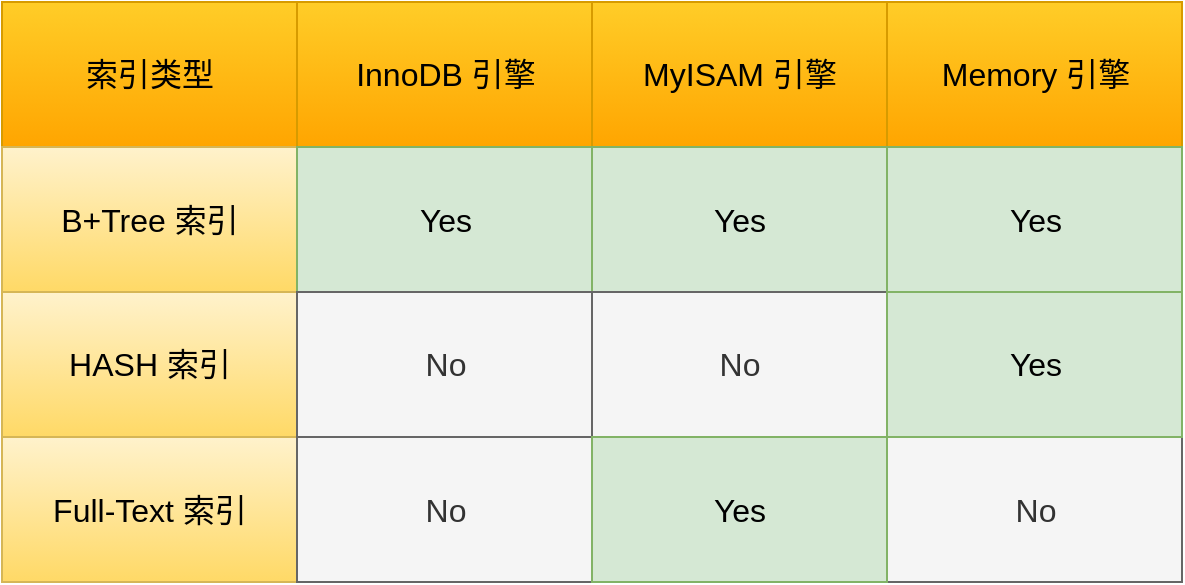<mxfile version="18.1.3" type="github">
  <diagram id="jBJSwnftDnE9K7OT6qKQ" name="Page-1">
    <mxGraphModel dx="1268" dy="743" grid="1" gridSize="10" guides="1" tooltips="1" connect="1" arrows="1" fold="1" page="1" pageScale="1" pageWidth="827" pageHeight="1169" math="0" shadow="0">
      <root>
        <mxCell id="0" />
        <mxCell id="1" parent="0" />
        <mxCell id="Cg3wJJousEzFNF6Ard0S-1" value="" style="group;fontSize=16;" vertex="1" connectable="0" parent="1">
          <mxGeometry x="160" y="240" width="590" height="290" as="geometry" />
        </mxCell>
        <mxCell id="68Gu6tD-6aWjOVKYj89t-1" value="索引类型" style="rounded=0;whiteSpace=wrap;html=1;fillColor=#ffcd28;gradientColor=#ffa500;strokeColor=#d79b00;fontSize=16;" parent="Cg3wJJousEzFNF6Ard0S-1" vertex="1">
          <mxGeometry width="147.5" height="72.5" as="geometry" />
        </mxCell>
        <mxCell id="68Gu6tD-6aWjOVKYj89t-3" value="InnoDB 引擎" style="rounded=0;whiteSpace=wrap;html=1;fillColor=#ffcd28;gradientColor=#ffa500;strokeColor=#d79b00;fontSize=16;" parent="Cg3wJJousEzFNF6Ard0S-1" vertex="1">
          <mxGeometry x="147.5" width="147.5" height="72.5" as="geometry" />
        </mxCell>
        <mxCell id="68Gu6tD-6aWjOVKYj89t-4" value="MyISAM 引擎" style="rounded=0;whiteSpace=wrap;html=1;fillColor=#ffcd28;gradientColor=#ffa500;strokeColor=#d79b00;fontSize=16;" parent="Cg3wJJousEzFNF6Ard0S-1" vertex="1">
          <mxGeometry x="295" width="147.5" height="72.5" as="geometry" />
        </mxCell>
        <mxCell id="68Gu6tD-6aWjOVKYj89t-5" value="Memory 引擎" style="rounded=0;whiteSpace=wrap;html=1;fillColor=#ffcd28;gradientColor=#ffa500;strokeColor=#d79b00;fontSize=16;" parent="Cg3wJJousEzFNF6Ard0S-1" vertex="1">
          <mxGeometry x="442.5" width="147.5" height="72.5" as="geometry" />
        </mxCell>
        <mxCell id="68Gu6tD-6aWjOVKYj89t-6" value="B+Tree 索引" style="rounded=0;whiteSpace=wrap;html=1;fillColor=#fff2cc;gradientColor=#ffd966;strokeColor=#d6b656;fontSize=16;" parent="Cg3wJJousEzFNF6Ard0S-1" vertex="1">
          <mxGeometry y="72.5" width="147.5" height="72.5" as="geometry" />
        </mxCell>
        <mxCell id="68Gu6tD-6aWjOVKYj89t-7" value="HASH 索引" style="rounded=0;whiteSpace=wrap;html=1;fillColor=#fff2cc;gradientColor=#ffd966;strokeColor=#d6b656;fontSize=16;" parent="Cg3wJJousEzFNF6Ard0S-1" vertex="1">
          <mxGeometry y="145" width="147.5" height="72.5" as="geometry" />
        </mxCell>
        <mxCell id="68Gu6tD-6aWjOVKYj89t-8" value="Full-Text 索引" style="rounded=0;whiteSpace=wrap;html=1;fillColor=#fff2cc;gradientColor=#ffd966;strokeColor=#d6b656;fontSize=16;" parent="Cg3wJJousEzFNF6Ard0S-1" vertex="1">
          <mxGeometry y="217.5" width="147.5" height="72.5" as="geometry" />
        </mxCell>
        <mxCell id="68Gu6tD-6aWjOVKYj89t-9" value="Yes" style="rounded=0;whiteSpace=wrap;html=1;fillColor=#d5e8d4;strokeColor=#82b366;fontSize=16;" parent="Cg3wJJousEzFNF6Ard0S-1" vertex="1">
          <mxGeometry x="147.5" y="72.5" width="147.5" height="72.5" as="geometry" />
        </mxCell>
        <mxCell id="68Gu6tD-6aWjOVKYj89t-10" value="Yes" style="rounded=0;whiteSpace=wrap;html=1;fillColor=#d5e8d4;strokeColor=#82b366;fontSize=16;" parent="Cg3wJJousEzFNF6Ard0S-1" vertex="1">
          <mxGeometry x="295" y="72.5" width="147.5" height="72.5" as="geometry" />
        </mxCell>
        <mxCell id="68Gu6tD-6aWjOVKYj89t-11" value="Yes" style="rounded=0;whiteSpace=wrap;html=1;fillColor=#d5e8d4;strokeColor=#82b366;fontSize=16;" parent="Cg3wJJousEzFNF6Ard0S-1" vertex="1">
          <mxGeometry x="442.5" y="72.5" width="147.5" height="72.5" as="geometry" />
        </mxCell>
        <mxCell id="68Gu6tD-6aWjOVKYj89t-12" value="No" style="rounded=0;whiteSpace=wrap;html=1;fillColor=#f5f5f5;fontColor=#333333;strokeColor=#666666;fontSize=16;" parent="Cg3wJJousEzFNF6Ard0S-1" vertex="1">
          <mxGeometry x="147.5" y="145" width="147.5" height="72.5" as="geometry" />
        </mxCell>
        <mxCell id="68Gu6tD-6aWjOVKYj89t-13" value="No" style="rounded=0;whiteSpace=wrap;html=1;fillColor=#f5f5f5;fontColor=#333333;strokeColor=#666666;fontSize=16;" parent="Cg3wJJousEzFNF6Ard0S-1" vertex="1">
          <mxGeometry x="147.5" y="217.5" width="147.5" height="72.5" as="geometry" />
        </mxCell>
        <mxCell id="68Gu6tD-6aWjOVKYj89t-14" value="No" style="rounded=0;whiteSpace=wrap;html=1;fillColor=#f5f5f5;fontColor=#333333;strokeColor=#666666;fontSize=16;" parent="Cg3wJJousEzFNF6Ard0S-1" vertex="1">
          <mxGeometry x="295" y="145" width="147.5" height="72.5" as="geometry" />
        </mxCell>
        <mxCell id="68Gu6tD-6aWjOVKYj89t-15" value="No" style="rounded=0;whiteSpace=wrap;html=1;fillColor=#f5f5f5;fontColor=#333333;strokeColor=#666666;fontSize=16;" parent="Cg3wJJousEzFNF6Ard0S-1" vertex="1">
          <mxGeometry x="442.5" y="217.5" width="147.5" height="72.5" as="geometry" />
        </mxCell>
        <mxCell id="68Gu6tD-6aWjOVKYj89t-16" value="Yes" style="rounded=0;whiteSpace=wrap;html=1;fillColor=#d5e8d4;strokeColor=#82b366;fontSize=16;" parent="Cg3wJJousEzFNF6Ard0S-1" vertex="1">
          <mxGeometry x="442.5" y="145" width="147.5" height="72.5" as="geometry" />
        </mxCell>
        <mxCell id="68Gu6tD-6aWjOVKYj89t-17" value="Yes" style="rounded=0;whiteSpace=wrap;html=1;fillColor=#d5e8d4;strokeColor=#82b366;fontSize=16;" parent="Cg3wJJousEzFNF6Ard0S-1" vertex="1">
          <mxGeometry x="295" y="217.5" width="147.5" height="72.5" as="geometry" />
        </mxCell>
      </root>
    </mxGraphModel>
  </diagram>
</mxfile>
